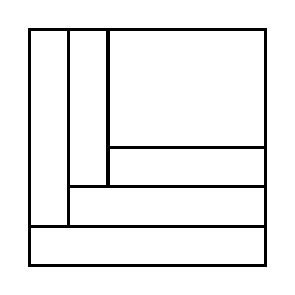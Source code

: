 \begin{tikzpicture}[very thick, scale=.5]
    \draw (0,1) rectangle (1,6);
    \draw (1,2) rectangle (2,6);
    \draw (2,3) rectangle (6,6);
    \draw (2,2) rectangle (6,3);
    \draw (1,1) rectangle (6,2);
    \draw (0,0) rectangle (6,1);
\end{tikzpicture}
